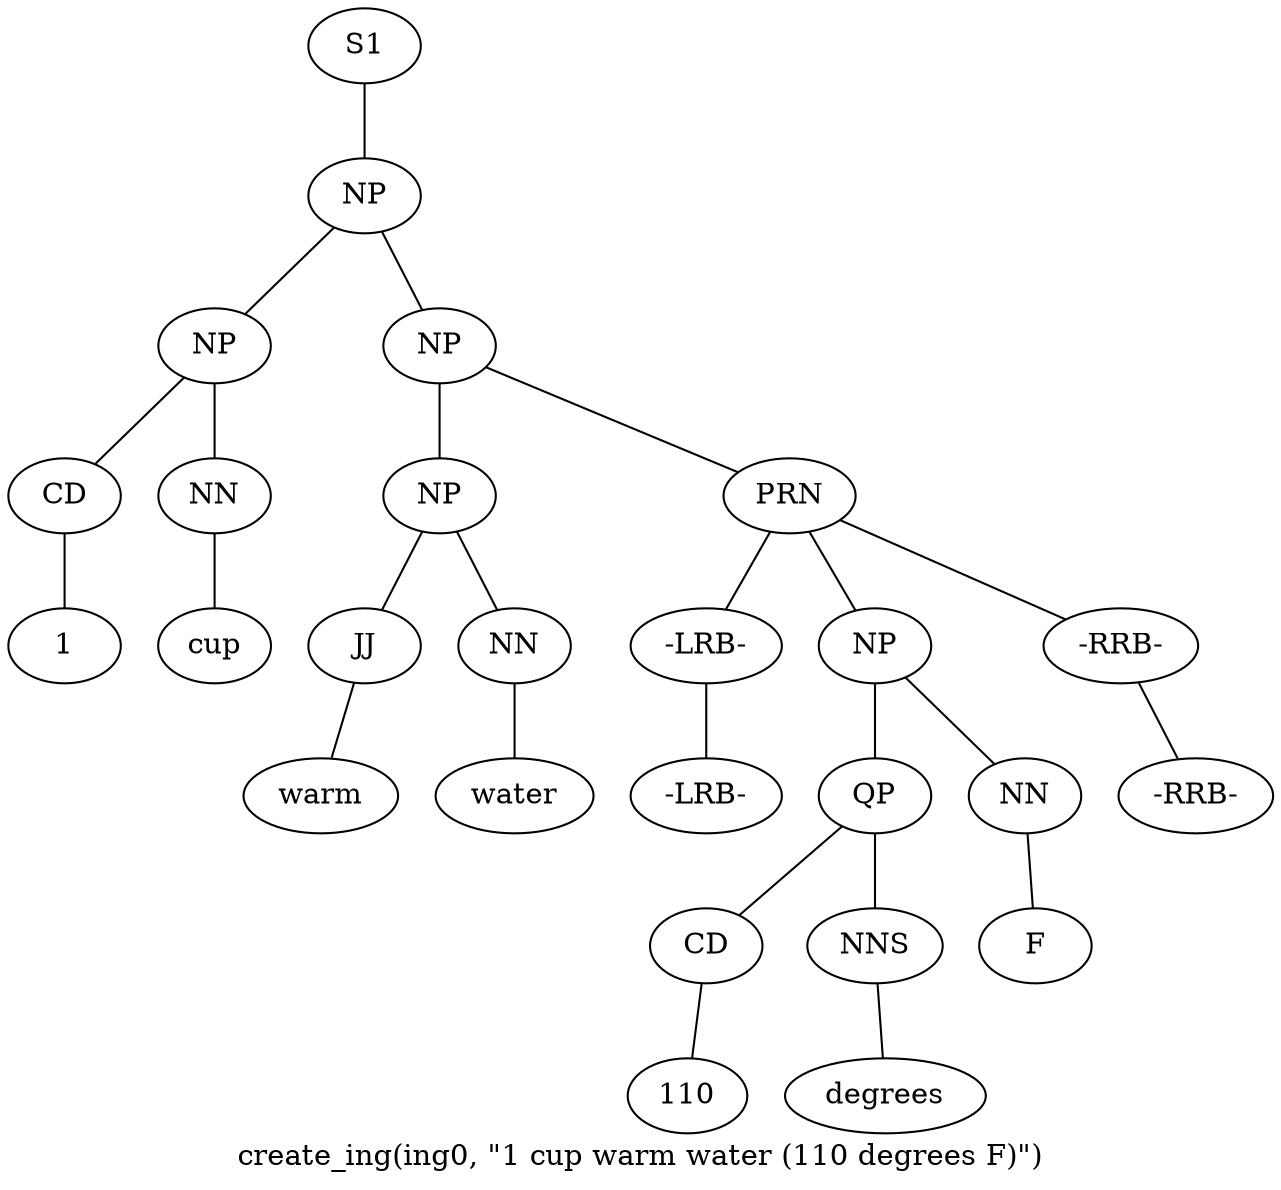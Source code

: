 graph SyntaxGraph {
	label = "create_ing(ing0, \"1 cup warm water (110 degrees F)\")";
	Node0 [label="S1"];
	Node1 [label="NP"];
	Node2 [label="NP"];
	Node3 [label="CD"];
	Node4 [label="1"];
	Node5 [label="NN"];
	Node6 [label="cup"];
	Node7 [label="NP"];
	Node8 [label="NP"];
	Node9 [label="JJ"];
	Node10 [label="warm"];
	Node11 [label="NN"];
	Node12 [label="water"];
	Node13 [label="PRN"];
	Node14 [label="-LRB-"];
	Node15 [label="-LRB-"];
	Node16 [label="NP"];
	Node17 [label="QP"];
	Node18 [label="CD"];
	Node19 [label="110"];
	Node20 [label="NNS"];
	Node21 [label="degrees"];
	Node22 [label="NN"];
	Node23 [label="F"];
	Node24 [label="-RRB-"];
	Node25 [label="-RRB-"];

	Node0 -- Node1;
	Node1 -- Node2;
	Node1 -- Node7;
	Node2 -- Node3;
	Node2 -- Node5;
	Node3 -- Node4;
	Node5 -- Node6;
	Node7 -- Node8;
	Node7 -- Node13;
	Node8 -- Node9;
	Node8 -- Node11;
	Node9 -- Node10;
	Node11 -- Node12;
	Node13 -- Node14;
	Node13 -- Node16;
	Node13 -- Node24;
	Node14 -- Node15;
	Node16 -- Node17;
	Node16 -- Node22;
	Node17 -- Node18;
	Node17 -- Node20;
	Node18 -- Node19;
	Node20 -- Node21;
	Node22 -- Node23;
	Node24 -- Node25;
}
